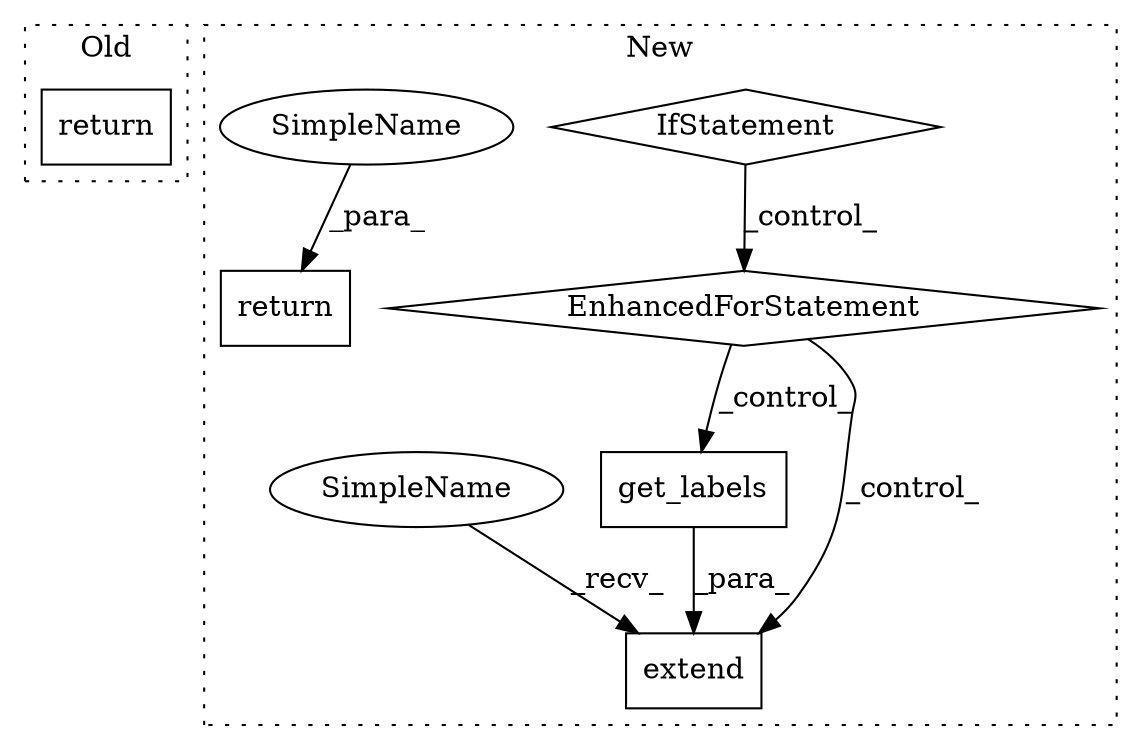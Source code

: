 digraph G {
subgraph cluster0 {
1 [label="return" a="41" s="3746" l="7" shape="box"];
label = "Old";
style="dotted";
}
subgraph cluster1 {
2 [label="get_labels" a="32" s="5760" l="12" shape="box"];
3 [label="IfStatement" a="25" s="5400,5424" l="4,2" shape="diamond"];
4 [label="extend" a="32" s="5724,5773" l="7,1" shape="box"];
5 [label="EnhancedForStatement" a="70" s="5571,5703" l="57,2" shape="diamond"];
6 [label="return" a="41" s="5794" l="7" shape="box"];
7 [label="SimpleName" a="42" s="5801" l="8" shape="ellipse"];
8 [label="SimpleName" a="42" s="5715" l="8" shape="ellipse"];
label = "New";
style="dotted";
}
2 -> 4 [label="_para_"];
3 -> 5 [label="_control_"];
5 -> 4 [label="_control_"];
5 -> 2 [label="_control_"];
7 -> 6 [label="_para_"];
8 -> 4 [label="_recv_"];
}